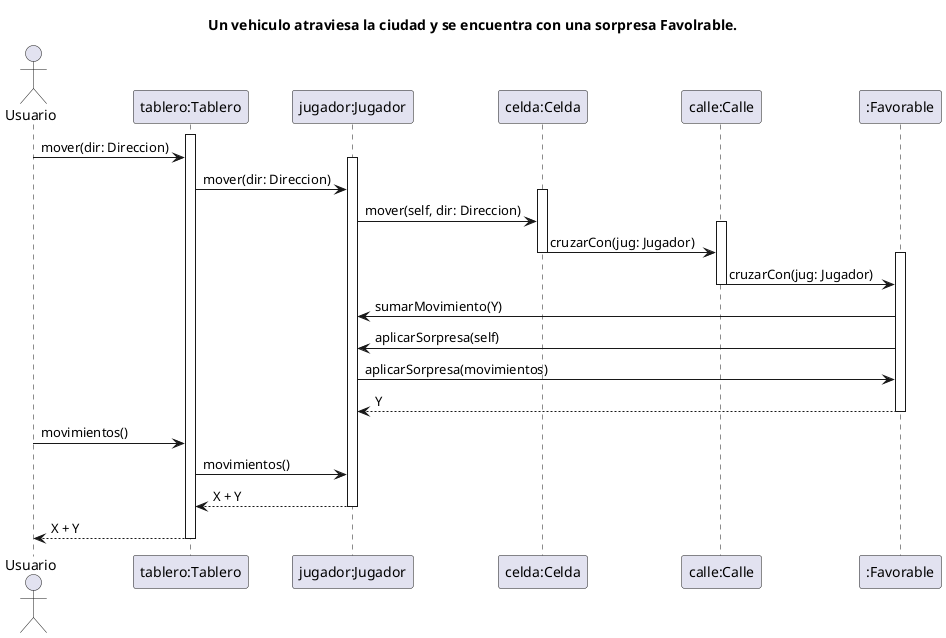  @startuml SecuenciaVehiculoCambiaVehiculo
' Caso de uso 
' Un auto atraviesa la ciudad y se encuentra con una Sorpresa Favorable. 

title Un vehiculo atraviesa la ciudad y se encuentra con una sorpresa Favolrable. 

Actor Usuario as user
participant "tablero:Tablero" as tablero
participant "jugador:Jugador" as jugador
participant "celda:Celda" as celda
participant "calle:Calle" as calle
participant ":Favorable" as sorpresa

activate tablero

user -> tablero: mover(dir: Direccion)

activate jugador

tablero -> jugador: mover(dir: Direccion)

activate celda

jugador -> celda: mover(self, dir: Direccion)

activate calle

celda -> calle: cruzarCon(jug: Jugador)

deactivate celda

activate sorpresa

calle -> sorpresa: cruzarCon(jug: Jugador)

deactivate calle


sorpresa -> jugador: sumarMovimiento(Y)

sorpresa -> jugador: aplicarSorpresa(self)

jugador -> sorpresa: aplicarSorpresa(movimientos)

jugador <-- sorpresa: Y

deactivate sorpresa


deactivate celda

user -> tablero: movimientos()

tablero -> jugador: movimientos()
jugador --> tablero: X + Y
deactivate jugador

tablero --> user: X + Y

deactivate tablero

@enduml

